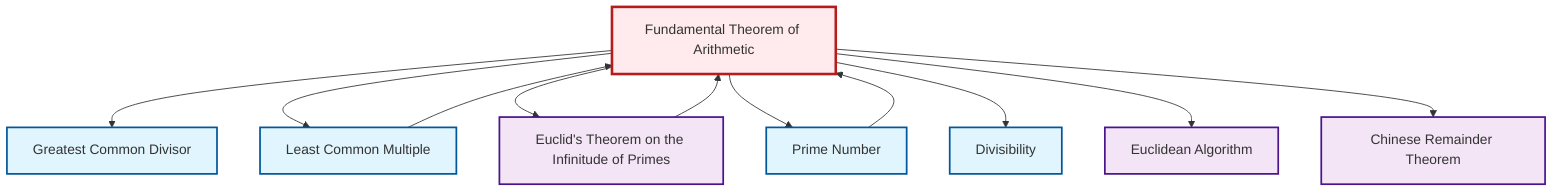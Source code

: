 graph TD
    classDef definition fill:#e1f5fe,stroke:#01579b,stroke-width:2px
    classDef theorem fill:#f3e5f5,stroke:#4a148c,stroke-width:2px
    classDef axiom fill:#fff3e0,stroke:#e65100,stroke-width:2px
    classDef example fill:#e8f5e9,stroke:#1b5e20,stroke-width:2px
    classDef current fill:#ffebee,stroke:#b71c1c,stroke-width:3px
    thm-fundamental-arithmetic["Fundamental Theorem of Arithmetic"]:::theorem
    def-lcm["Least Common Multiple"]:::definition
    def-gcd["Greatest Common Divisor"]:::definition
    def-prime["Prime Number"]:::definition
    thm-chinese-remainder["Chinese Remainder Theorem"]:::theorem
    thm-euclid-infinitude-primes["Euclid's Theorem on the Infinitude of Primes"]:::theorem
    def-divisibility["Divisibility"]:::definition
    thm-euclidean-algorithm["Euclidean Algorithm"]:::theorem
    thm-fundamental-arithmetic --> def-gcd
    thm-fundamental-arithmetic --> def-lcm
    thm-euclid-infinitude-primes --> thm-fundamental-arithmetic
    thm-fundamental-arithmetic --> thm-euclid-infinitude-primes
    def-prime --> thm-fundamental-arithmetic
    thm-fundamental-arithmetic --> def-prime
    def-lcm --> thm-fundamental-arithmetic
    thm-fundamental-arithmetic --> def-divisibility
    thm-fundamental-arithmetic --> thm-euclidean-algorithm
    thm-fundamental-arithmetic --> thm-chinese-remainder
    class thm-fundamental-arithmetic current